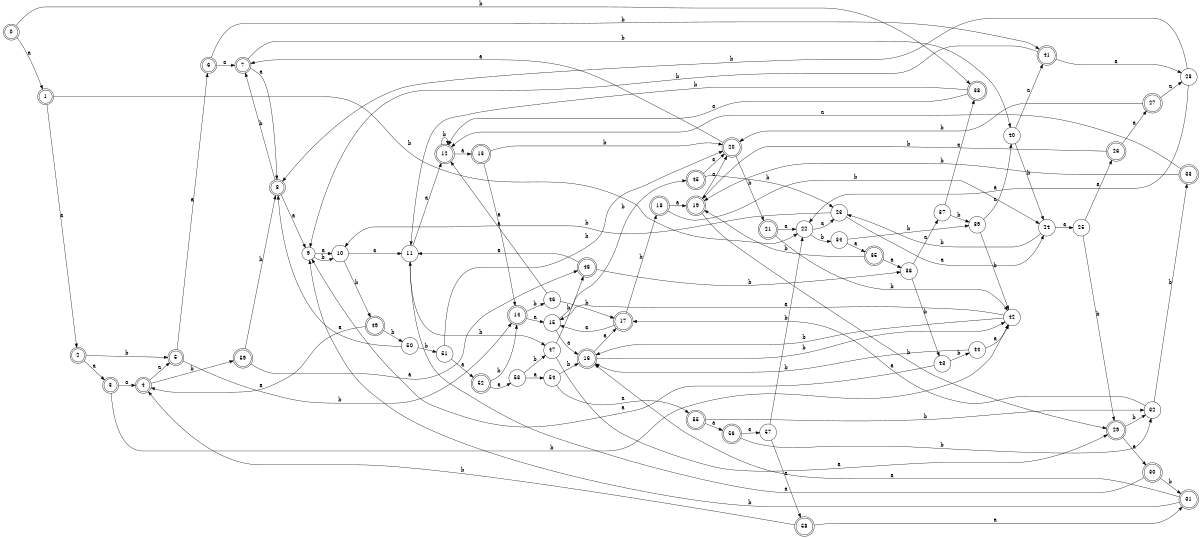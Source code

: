 digraph n48_1 {
__start0 [label="" shape="none"];

rankdir=LR;
size="8,5";

s0 [style="rounded,filled", color="black", fillcolor="white" shape="doublecircle", label="0"];
s1 [style="rounded,filled", color="black", fillcolor="white" shape="doublecircle", label="1"];
s2 [style="rounded,filled", color="black", fillcolor="white" shape="doublecircle", label="2"];
s3 [style="rounded,filled", color="black", fillcolor="white" shape="doublecircle", label="3"];
s4 [style="rounded,filled", color="black", fillcolor="white" shape="doublecircle", label="4"];
s5 [style="rounded,filled", color="black", fillcolor="white" shape="doublecircle", label="5"];
s6 [style="rounded,filled", color="black", fillcolor="white" shape="doublecircle", label="6"];
s7 [style="rounded,filled", color="black", fillcolor="white" shape="doublecircle", label="7"];
s8 [style="rounded,filled", color="black", fillcolor="white" shape="doublecircle", label="8"];
s9 [style="filled", color="black", fillcolor="white" shape="circle", label="9"];
s10 [style="filled", color="black", fillcolor="white" shape="circle", label="10"];
s11 [style="filled", color="black", fillcolor="white" shape="circle", label="11"];
s12 [style="rounded,filled", color="black", fillcolor="white" shape="doublecircle", label="12"];
s13 [style="rounded,filled", color="black", fillcolor="white" shape="doublecircle", label="13"];
s14 [style="rounded,filled", color="black", fillcolor="white" shape="doublecircle", label="14"];
s15 [style="filled", color="black", fillcolor="white" shape="circle", label="15"];
s16 [style="rounded,filled", color="black", fillcolor="white" shape="doublecircle", label="16"];
s17 [style="rounded,filled", color="black", fillcolor="white" shape="doublecircle", label="17"];
s18 [style="rounded,filled", color="black", fillcolor="white" shape="doublecircle", label="18"];
s19 [style="rounded,filled", color="black", fillcolor="white" shape="doublecircle", label="19"];
s20 [style="rounded,filled", color="black", fillcolor="white" shape="doublecircle", label="20"];
s21 [style="rounded,filled", color="black", fillcolor="white" shape="doublecircle", label="21"];
s22 [style="filled", color="black", fillcolor="white" shape="circle", label="22"];
s23 [style="filled", color="black", fillcolor="white" shape="circle", label="23"];
s24 [style="filled", color="black", fillcolor="white" shape="circle", label="24"];
s25 [style="filled", color="black", fillcolor="white" shape="circle", label="25"];
s26 [style="rounded,filled", color="black", fillcolor="white" shape="doublecircle", label="26"];
s27 [style="rounded,filled", color="black", fillcolor="white" shape="doublecircle", label="27"];
s28 [style="filled", color="black", fillcolor="white" shape="circle", label="28"];
s29 [style="rounded,filled", color="black", fillcolor="white" shape="doublecircle", label="29"];
s30 [style="rounded,filled", color="black", fillcolor="white" shape="doublecircle", label="30"];
s31 [style="rounded,filled", color="black", fillcolor="white" shape="doublecircle", label="31"];
s32 [style="filled", color="black", fillcolor="white" shape="circle", label="32"];
s33 [style="rounded,filled", color="black", fillcolor="white" shape="doublecircle", label="33"];
s34 [style="filled", color="black", fillcolor="white" shape="circle", label="34"];
s35 [style="rounded,filled", color="black", fillcolor="white" shape="doublecircle", label="35"];
s36 [style="filled", color="black", fillcolor="white" shape="circle", label="36"];
s37 [style="filled", color="black", fillcolor="white" shape="circle", label="37"];
s38 [style="rounded,filled", color="black", fillcolor="white" shape="doublecircle", label="38"];
s39 [style="filled", color="black", fillcolor="white" shape="circle", label="39"];
s40 [style="filled", color="black", fillcolor="white" shape="circle", label="40"];
s41 [style="rounded,filled", color="black", fillcolor="white" shape="doublecircle", label="41"];
s42 [style="filled", color="black", fillcolor="white" shape="circle", label="42"];
s43 [style="filled", color="black", fillcolor="white" shape="circle", label="43"];
s44 [style="filled", color="black", fillcolor="white" shape="circle", label="44"];
s45 [style="rounded,filled", color="black", fillcolor="white" shape="doublecircle", label="45"];
s46 [style="filled", color="black", fillcolor="white" shape="circle", label="46"];
s47 [style="filled", color="black", fillcolor="white" shape="circle", label="47"];
s48 [style="rounded,filled", color="black", fillcolor="white" shape="doublecircle", label="48"];
s49 [style="rounded,filled", color="black", fillcolor="white" shape="doublecircle", label="49"];
s50 [style="filled", color="black", fillcolor="white" shape="circle", label="50"];
s51 [style="filled", color="black", fillcolor="white" shape="circle", label="51"];
s52 [style="rounded,filled", color="black", fillcolor="white" shape="doublecircle", label="52"];
s53 [style="filled", color="black", fillcolor="white" shape="circle", label="53"];
s54 [style="filled", color="black", fillcolor="white" shape="circle", label="54"];
s55 [style="rounded,filled", color="black", fillcolor="white" shape="doublecircle", label="55"];
s56 [style="rounded,filled", color="black", fillcolor="white" shape="doublecircle", label="56"];
s57 [style="filled", color="black", fillcolor="white" shape="circle", label="57"];
s58 [style="rounded,filled", color="black", fillcolor="white" shape="doublecircle", label="58"];
s59 [style="rounded,filled", color="black", fillcolor="white" shape="doublecircle", label="59"];
s0 -> s1 [label="a"];
s0 -> s38 [label="b"];
s1 -> s2 [label="a"];
s1 -> s22 [label="b"];
s2 -> s3 [label="a"];
s2 -> s5 [label="b"];
s3 -> s4 [label="a"];
s3 -> s42 [label="b"];
s4 -> s5 [label="a"];
s4 -> s59 [label="b"];
s5 -> s6 [label="a"];
s5 -> s14 [label="b"];
s6 -> s7 [label="a"];
s6 -> s41 [label="b"];
s7 -> s8 [label="a"];
s7 -> s40 [label="b"];
s8 -> s9 [label="a"];
s8 -> s7 [label="b"];
s9 -> s10 [label="a"];
s9 -> s10 [label="b"];
s10 -> s11 [label="a"];
s10 -> s49 [label="b"];
s11 -> s12 [label="a"];
s11 -> s47 [label="b"];
s12 -> s13 [label="a"];
s12 -> s12 [label="b"];
s13 -> s14 [label="a"];
s13 -> s20 [label="b"];
s14 -> s15 [label="a"];
s14 -> s46 [label="b"];
s15 -> s16 [label="a"];
s15 -> s45 [label="b"];
s16 -> s17 [label="a"];
s16 -> s42 [label="b"];
s17 -> s15 [label="a"];
s17 -> s18 [label="b"];
s18 -> s19 [label="a"];
s18 -> s24 [label="b"];
s19 -> s20 [label="a"];
s19 -> s29 [label="b"];
s20 -> s7 [label="a"];
s20 -> s21 [label="b"];
s21 -> s22 [label="a"];
s21 -> s42 [label="b"];
s22 -> s23 [label="a"];
s22 -> s34 [label="b"];
s23 -> s24 [label="a"];
s23 -> s10 [label="b"];
s24 -> s25 [label="a"];
s24 -> s23 [label="b"];
s25 -> s26 [label="a"];
s25 -> s29 [label="b"];
s26 -> s27 [label="a"];
s26 -> s19 [label="b"];
s27 -> s28 [label="a"];
s27 -> s20 [label="b"];
s28 -> s22 [label="a"];
s28 -> s8 [label="b"];
s29 -> s30 [label="a"];
s29 -> s32 [label="b"];
s30 -> s11 [label="a"];
s30 -> s31 [label="b"];
s31 -> s16 [label="a"];
s31 -> s9 [label="b"];
s32 -> s17 [label="a"];
s32 -> s33 [label="b"];
s33 -> s12 [label="a"];
s33 -> s19 [label="b"];
s34 -> s35 [label="a"];
s34 -> s39 [label="b"];
s35 -> s36 [label="a"];
s35 -> s19 [label="b"];
s36 -> s37 [label="a"];
s36 -> s43 [label="b"];
s37 -> s38 [label="a"];
s37 -> s39 [label="b"];
s38 -> s12 [label="a"];
s38 -> s11 [label="b"];
s39 -> s40 [label="a"];
s39 -> s42 [label="b"];
s40 -> s41 [label="a"];
s40 -> s24 [label="b"];
s41 -> s28 [label="a"];
s41 -> s9 [label="b"];
s42 -> s15 [label="a"];
s42 -> s16 [label="b"];
s43 -> s9 [label="a"];
s43 -> s44 [label="b"];
s44 -> s42 [label="a"];
s44 -> s16 [label="b"];
s45 -> s20 [label="a"];
s45 -> s23 [label="b"];
s46 -> s12 [label="a"];
s46 -> s17 [label="b"];
s47 -> s29 [label="a"];
s47 -> s48 [label="b"];
s48 -> s11 [label="a"];
s48 -> s36 [label="b"];
s49 -> s4 [label="a"];
s49 -> s50 [label="b"];
s50 -> s8 [label="a"];
s50 -> s51 [label="b"];
s51 -> s52 [label="a"];
s51 -> s20 [label="b"];
s52 -> s53 [label="a"];
s52 -> s14 [label="b"];
s53 -> s54 [label="a"];
s53 -> s47 [label="b"];
s54 -> s55 [label="a"];
s54 -> s16 [label="b"];
s55 -> s56 [label="a"];
s55 -> s32 [label="b"];
s56 -> s57 [label="a"];
s56 -> s32 [label="b"];
s57 -> s58 [label="a"];
s57 -> s22 [label="b"];
s58 -> s31 [label="a"];
s58 -> s4 [label="b"];
s59 -> s48 [label="a"];
s59 -> s8 [label="b"];

}